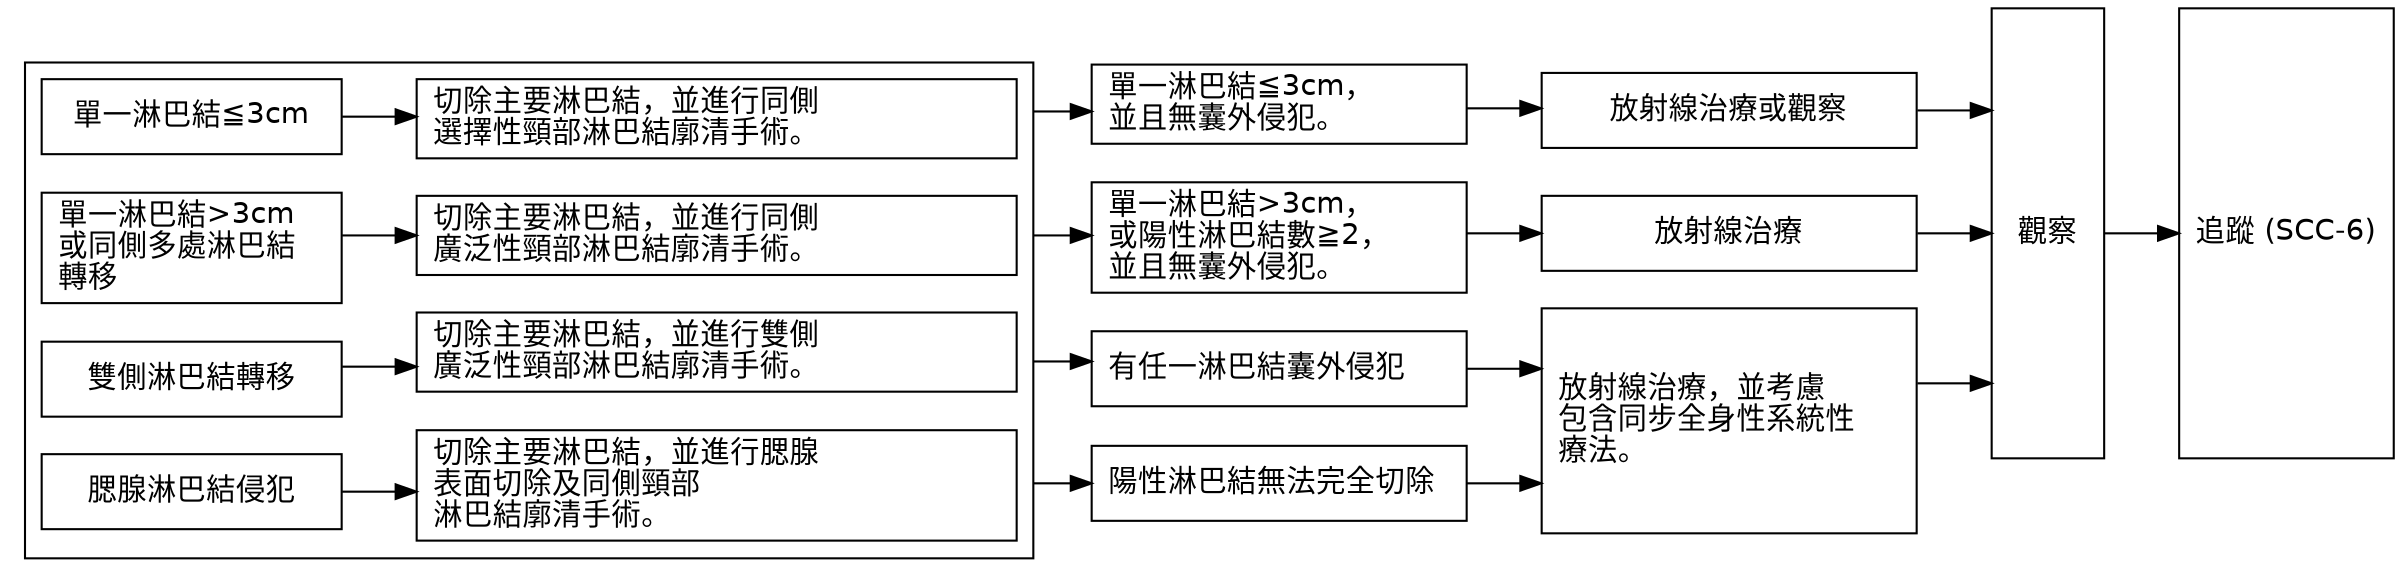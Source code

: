 digraph {
  compound=true;

  graph [rankdir = LR; splines=ortho; overlap=false]
  node [shape = box, fontname = Helvetica]

  subgraph cluster1 {
    ln1 -> tx1
    ln2 -> tx2
    ln3 -> tx3
    ln4 -> tx4
		label = "";
	}
	
	tx1 -> p1 [ltail=cluster1];
	tx2 -> p2 [ltail=cluster1];
	tx3 -> p3 [ltail=cluster1];
	tx4 -> p4 [ltail=cluster1];
	
	p1 -> r1
	p2 -> r2
	{p3 p4} -> r3
	
	{r1 r2 r3} -> obs -> fu
	
	ln1 [label="單一淋巴結≦3cm"; width = 2]
	ln2 [label="單一淋巴結>3cm\l或同側多處淋巴結\l轉移\l"; width = 2]
	ln3 [label="雙側淋巴結轉移"; width = 2]
	ln4 [label="腮腺淋巴結侵犯"; width = 2]
	
	tx1 [label = "切除主要淋巴結，並進行同側\l選擇性頸部淋巴結廓清手術。\l"; width=4]
	tx2 [label = "切除主要淋巴結，並進行同側\l廣泛性頸部淋巴結廓清手術。\l"; width=4]
	tx3 [label = "切除主要淋巴結，並進行雙側\l廣泛性頸部淋巴結廓清手術。\l"; width=4]
	tx4 [label = "切除主要淋巴結，並進行腮腺\l表面切除及同側頸部\l淋巴結廓清手術。\l"; width=4]
	
	p1 [label = "單一淋巴結≦3cm，\l並且無囊外侵犯。\l"; width=2.5]
	p2 [label = "單一淋巴結>3cm，\l或陽性淋巴結數≧2，\l並且無囊外侵犯。\l"; width=2.5]
	p3 [label = "有任一淋巴結囊外侵犯\l"; width=2.5]
	p4 [label = "陽性淋巴結無法完全切除\l"; width=2.5]

  r1 [label = 放射線治療或觀察; width = 2.5]
  r2 [label = 放射線治療; width = 2.5]
  r3 [label = "放射線治療，並考慮\l包含同步全身性系統性\l療法。\l"; width = 2.5; height=1.5]
  
  obs [label = "觀察"; height = 3]
  fu [label = "追蹤 (SCC-6)"; height = 3]
  }
